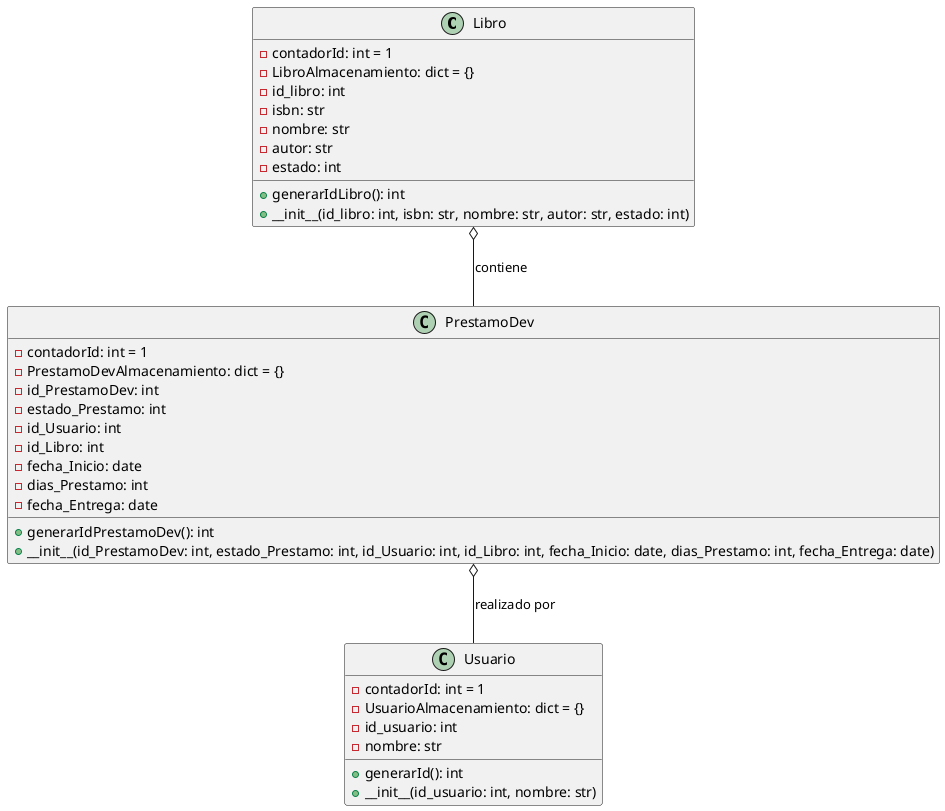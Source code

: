@startuml

class Libro {
    - contadorId: int = 1
    - LibroAlmacenamiento: dict = {}
    + generarIdLibro(): int
    - id_libro: int
    - isbn: str
    - nombre: str
    - autor: str
    - estado: int
    + __init__(id_libro: int, isbn: str, nombre: str, autor: str, estado: int)
}

class PrestamoDev {
    - contadorId: int = 1
    - PrestamoDevAlmacenamiento: dict = {}
    + generarIdPrestamoDev(): int
    - id_PrestamoDev: int
    - estado_Prestamo: int
    - id_Usuario: int
    - id_Libro: int
    - fecha_Inicio: date
    - dias_Prestamo: int
    - fecha_Entrega: date
    + __init__(id_PrestamoDev: int, estado_Prestamo: int, id_Usuario: int, id_Libro: int, fecha_Inicio: date, dias_Prestamo: int, fecha_Entrega: date)
}

class Usuario {
    - contadorId: int = 1
    - UsuarioAlmacenamiento: dict = {}
    + generarId(): int
    - id_usuario: int
    - nombre: str
    + __init__(id_usuario: int, nombre: str)
}

Libro o-- PrestamoDev : contiene
PrestamoDev o-- Usuario : realizado por

@enduml
